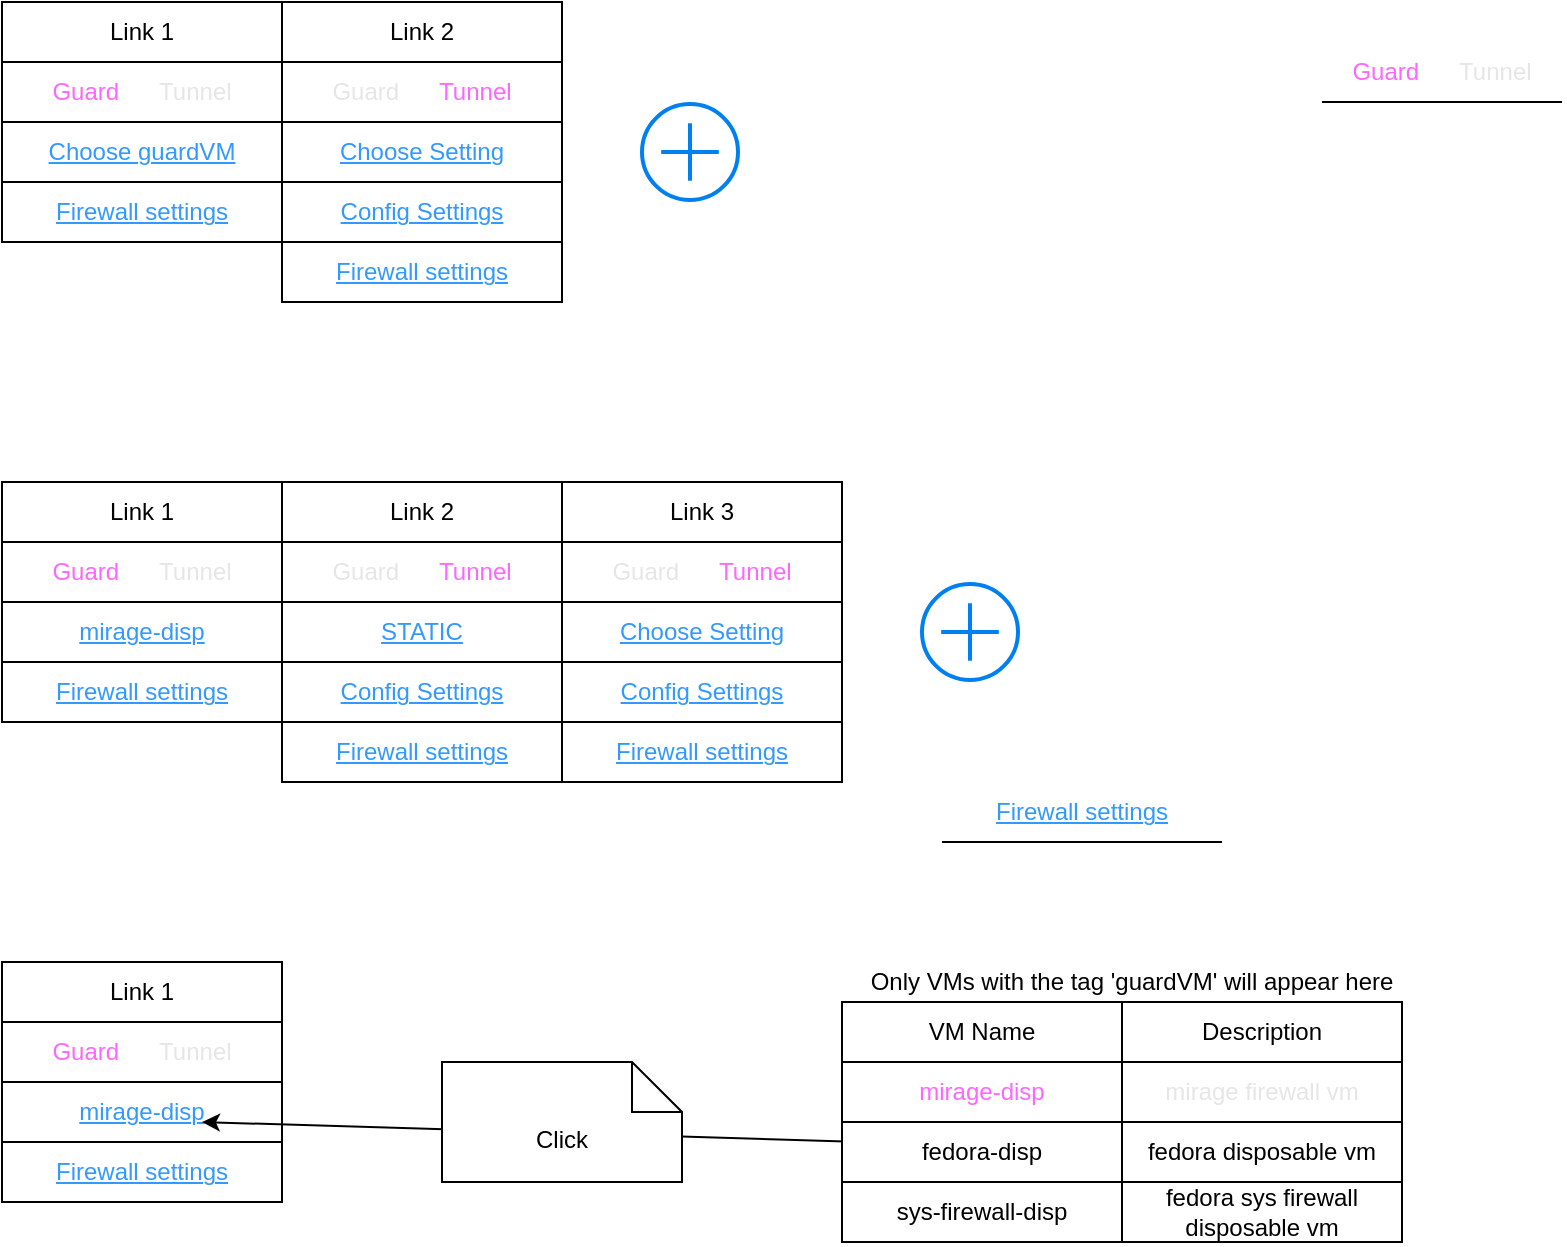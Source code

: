 <mxfile version="14.9.5" type="device"><diagram id="piDafpqhtRUU5qUU-vj8" name="Page-1"><mxGraphModel dx="1404" dy="725" grid="1" gridSize="10" guides="1" tooltips="1" connect="1" arrows="1" fold="1" page="1" pageScale="1" pageWidth="827" pageHeight="1169" math="0" shadow="0"><root><mxCell id="0"/><mxCell id="1" parent="0"/><mxCell id="TBIAx5sb68cDLHgX6g8G-12" value="" style="html=1;verticalLabelPosition=bottom;align=center;labelBackgroundColor=#ffffff;verticalAlign=top;strokeWidth=2;strokeColor=#0080F0;shadow=0;dashed=0;shape=mxgraph.ios7.icons.add;resizeHeight=1;resizeWidth=1;aspect=fixed;" vertex="1" parent="1"><mxGeometry x="360" y="91" width="48" height="48" as="geometry"/></mxCell><mxCell id="TBIAx5sb68cDLHgX6g8G-61" value="" style="group" vertex="1" connectable="0" parent="1"><mxGeometry x="700" y="60" width="120" height="30" as="geometry"/></mxCell><mxCell id="TBIAx5sb68cDLHgX6g8G-62" value="&lt;font color=&quot;#ff66ff&quot;&gt;Guard&lt;/font&gt;&lt;span style=&quot;white-space: pre&quot;&gt;&#9;&lt;/span&gt;&lt;font color=&quot;#e6e6e6&quot;&gt;Tunnel&lt;/font&gt;" style="text;html=1;strokeColor=none;fillColor=none;align=center;verticalAlign=middle;whiteSpace=wrap;rounded=0;" vertex="1" parent="TBIAx5sb68cDLHgX6g8G-61"><mxGeometry width="120" height="30" as="geometry"/></mxCell><mxCell id="TBIAx5sb68cDLHgX6g8G-63" value="" style="endArrow=none;html=1;" edge="1" parent="TBIAx5sb68cDLHgX6g8G-61"><mxGeometry y="-30" width="50" height="50" as="geometry"><mxPoint y="30" as="sourcePoint"/><mxPoint x="120" y="30" as="targetPoint"/></mxGeometry></mxCell><mxCell id="TBIAx5sb68cDLHgX6g8G-106" value="" style="group" vertex="1" connectable="0" parent="1"><mxGeometry x="40" y="280" width="140" height="120" as="geometry"/></mxCell><mxCell id="TBIAx5sb68cDLHgX6g8G-95" value="" style="rounded=0;whiteSpace=wrap;html=1;" vertex="1" parent="TBIAx5sb68cDLHgX6g8G-106"><mxGeometry width="140" height="120" as="geometry"/></mxCell><mxCell id="TBIAx5sb68cDLHgX6g8G-96" value="" style="endArrow=none;html=1;" edge="1" parent="TBIAx5sb68cDLHgX6g8G-106"><mxGeometry width="58.333" height="50" as="geometry"><mxPoint y="60" as="sourcePoint"/><mxPoint x="140" y="60" as="targetPoint"/></mxGeometry></mxCell><mxCell id="TBIAx5sb68cDLHgX6g8G-97" value="&lt;font color=&quot;#ff66ff&quot;&gt;Guard&lt;/font&gt;&lt;span style=&quot;white-space: pre&quot;&gt;&#9;&lt;/span&gt;&lt;font color=&quot;#e6e6e6&quot;&gt;Tunnel&lt;/font&gt;" style="text;html=1;strokeColor=none;fillColor=none;align=center;verticalAlign=middle;whiteSpace=wrap;rounded=0;" vertex="1" parent="TBIAx5sb68cDLHgX6g8G-106"><mxGeometry y="30" width="140" height="30" as="geometry"/></mxCell><mxCell id="TBIAx5sb68cDLHgX6g8G-98" value="" style="endArrow=none;html=1;" edge="1" parent="TBIAx5sb68cDLHgX6g8G-106"><mxGeometry width="58.333" height="50" as="geometry"><mxPoint y="30" as="sourcePoint"/><mxPoint x="140" y="30" as="targetPoint"/></mxGeometry></mxCell><mxCell id="TBIAx5sb68cDLHgX6g8G-99" value="Link 1" style="text;html=1;strokeColor=none;fillColor=none;align=center;verticalAlign=middle;whiteSpace=wrap;rounded=0;" vertex="1" parent="TBIAx5sb68cDLHgX6g8G-106"><mxGeometry width="140" height="30" as="geometry"/></mxCell><mxCell id="TBIAx5sb68cDLHgX6g8G-100" value="" style="group" vertex="1" connectable="0" parent="TBIAx5sb68cDLHgX6g8G-106"><mxGeometry y="60" width="140" height="30" as="geometry"/></mxCell><mxCell id="TBIAx5sb68cDLHgX6g8G-101" value="&lt;font color=&quot;#3399ff&quot;&gt;&lt;u&gt;mirage-disp&lt;/u&gt;&lt;/font&gt;" style="text;html=1;strokeColor=none;fillColor=none;align=center;verticalAlign=middle;whiteSpace=wrap;rounded=0;" vertex="1" parent="TBIAx5sb68cDLHgX6g8G-100"><mxGeometry width="140" height="30" as="geometry"/></mxCell><mxCell id="TBIAx5sb68cDLHgX6g8G-102" value="" style="endArrow=none;html=1;" edge="1" parent="TBIAx5sb68cDLHgX6g8G-100"><mxGeometry y="-30" width="58.333" height="50" as="geometry"><mxPoint y="30" as="sourcePoint"/><mxPoint x="140" y="30" as="targetPoint"/></mxGeometry></mxCell><mxCell id="TBIAx5sb68cDLHgX6g8G-103" value="" style="group" vertex="1" connectable="0" parent="TBIAx5sb68cDLHgX6g8G-106"><mxGeometry y="90" width="140" height="30" as="geometry"/></mxCell><mxCell id="TBIAx5sb68cDLHgX6g8G-104" value="&lt;font color=&quot;#3399ff&quot;&gt;&lt;u&gt;Firewall settings&lt;/u&gt;&lt;/font&gt;" style="text;html=1;strokeColor=none;fillColor=none;align=center;verticalAlign=middle;whiteSpace=wrap;rounded=0;" vertex="1" parent="TBIAx5sb68cDLHgX6g8G-103"><mxGeometry width="140" height="30" as="geometry"/></mxCell><mxCell id="TBIAx5sb68cDLHgX6g8G-105" value="" style="endArrow=none;html=1;" edge="1" parent="TBIAx5sb68cDLHgX6g8G-103"><mxGeometry y="-30" width="58.333" height="50" as="geometry"><mxPoint y="30" as="sourcePoint"/><mxPoint x="140" y="30" as="targetPoint"/></mxGeometry></mxCell><mxCell id="TBIAx5sb68cDLHgX6g8G-108" value="" style="group" vertex="1" connectable="0" parent="1"><mxGeometry x="40" y="40" width="140" height="120" as="geometry"/></mxCell><mxCell id="TBIAx5sb68cDLHgX6g8G-109" value="" style="rounded=0;whiteSpace=wrap;html=1;" vertex="1" parent="TBIAx5sb68cDLHgX6g8G-108"><mxGeometry width="140" height="120" as="geometry"/></mxCell><mxCell id="TBIAx5sb68cDLHgX6g8G-110" value="" style="endArrow=none;html=1;" edge="1" parent="TBIAx5sb68cDLHgX6g8G-108"><mxGeometry width="58.333" height="50" as="geometry"><mxPoint y="60" as="sourcePoint"/><mxPoint x="140" y="60" as="targetPoint"/></mxGeometry></mxCell><mxCell id="TBIAx5sb68cDLHgX6g8G-111" value="&lt;font color=&quot;#ff66ff&quot;&gt;Guard&lt;/font&gt;&lt;span style=&quot;white-space: pre&quot;&gt;&#9;&lt;/span&gt;&lt;font color=&quot;#e6e6e6&quot;&gt;Tunnel&lt;/font&gt;" style="text;html=1;strokeColor=none;fillColor=none;align=center;verticalAlign=middle;whiteSpace=wrap;rounded=0;" vertex="1" parent="TBIAx5sb68cDLHgX6g8G-108"><mxGeometry y="30" width="140" height="30" as="geometry"/></mxCell><mxCell id="TBIAx5sb68cDLHgX6g8G-112" value="" style="endArrow=none;html=1;" edge="1" parent="TBIAx5sb68cDLHgX6g8G-108"><mxGeometry width="58.333" height="50" as="geometry"><mxPoint y="30" as="sourcePoint"/><mxPoint x="140" y="30" as="targetPoint"/></mxGeometry></mxCell><mxCell id="TBIAx5sb68cDLHgX6g8G-113" value="Link 1" style="text;html=1;strokeColor=none;fillColor=none;align=center;verticalAlign=middle;whiteSpace=wrap;rounded=0;" vertex="1" parent="TBIAx5sb68cDLHgX6g8G-108"><mxGeometry width="140" height="30" as="geometry"/></mxCell><mxCell id="TBIAx5sb68cDLHgX6g8G-114" value="" style="group" vertex="1" connectable="0" parent="TBIAx5sb68cDLHgX6g8G-108"><mxGeometry y="60" width="140" height="30" as="geometry"/></mxCell><mxCell id="TBIAx5sb68cDLHgX6g8G-115" value="&lt;font color=&quot;#3399ff&quot;&gt;&lt;u&gt;Choose guardVM&lt;/u&gt;&lt;/font&gt;" style="text;html=1;strokeColor=none;fillColor=none;align=center;verticalAlign=middle;whiteSpace=wrap;rounded=0;" vertex="1" parent="TBIAx5sb68cDLHgX6g8G-114"><mxGeometry width="140" height="30" as="geometry"/></mxCell><mxCell id="TBIAx5sb68cDLHgX6g8G-116" value="" style="endArrow=none;html=1;" edge="1" parent="TBIAx5sb68cDLHgX6g8G-114"><mxGeometry y="-30" width="58.333" height="50" as="geometry"><mxPoint y="30" as="sourcePoint"/><mxPoint x="140" y="30" as="targetPoint"/></mxGeometry></mxCell><mxCell id="TBIAx5sb68cDLHgX6g8G-117" value="" style="group" vertex="1" connectable="0" parent="TBIAx5sb68cDLHgX6g8G-108"><mxGeometry y="90" width="140" height="30" as="geometry"/></mxCell><mxCell id="TBIAx5sb68cDLHgX6g8G-118" value="&lt;font color=&quot;#3399ff&quot;&gt;&lt;u&gt;Firewall settings&lt;/u&gt;&lt;/font&gt;" style="text;html=1;strokeColor=none;fillColor=none;align=center;verticalAlign=middle;whiteSpace=wrap;rounded=0;" vertex="1" parent="TBIAx5sb68cDLHgX6g8G-117"><mxGeometry width="140" height="30" as="geometry"/></mxCell><mxCell id="TBIAx5sb68cDLHgX6g8G-119" value="" style="endArrow=none;html=1;" edge="1" parent="TBIAx5sb68cDLHgX6g8G-117"><mxGeometry y="-30" width="58.333" height="50" as="geometry"><mxPoint y="30" as="sourcePoint"/><mxPoint x="140" y="30" as="targetPoint"/></mxGeometry></mxCell><mxCell id="TBIAx5sb68cDLHgX6g8G-120" value="" style="group" vertex="1" connectable="0" parent="1"><mxGeometry x="180" y="40" width="140" height="150" as="geometry"/></mxCell><mxCell id="TBIAx5sb68cDLHgX6g8G-121" value="" style="rounded=0;whiteSpace=wrap;html=1;" vertex="1" parent="TBIAx5sb68cDLHgX6g8G-120"><mxGeometry width="140" height="150" as="geometry"/></mxCell><mxCell id="TBIAx5sb68cDLHgX6g8G-122" value="" style="endArrow=none;html=1;" edge="1" parent="TBIAx5sb68cDLHgX6g8G-120"><mxGeometry width="50" height="50" as="geometry"><mxPoint y="60" as="sourcePoint"/><mxPoint x="140" y="60" as="targetPoint"/></mxGeometry></mxCell><mxCell id="TBIAx5sb68cDLHgX6g8G-123" value="&lt;font color=&quot;#e6e6e6&quot;&gt;Guard&lt;/font&gt;&lt;span style=&quot;white-space: pre&quot;&gt;&#9;&lt;/span&gt;&lt;font color=&quot;#ff66ff&quot;&gt;Tunnel&lt;/font&gt;" style="text;html=1;strokeColor=none;fillColor=none;align=center;verticalAlign=middle;whiteSpace=wrap;rounded=0;" vertex="1" parent="TBIAx5sb68cDLHgX6g8G-120"><mxGeometry y="30" width="140" height="30" as="geometry"/></mxCell><mxCell id="TBIAx5sb68cDLHgX6g8G-124" value="" style="endArrow=none;html=1;" edge="1" parent="TBIAx5sb68cDLHgX6g8G-120"><mxGeometry width="50" height="50" as="geometry"><mxPoint y="30" as="sourcePoint"/><mxPoint x="140" y="30" as="targetPoint"/></mxGeometry></mxCell><mxCell id="TBIAx5sb68cDLHgX6g8G-125" value="Link 2" style="text;html=1;strokeColor=none;fillColor=none;align=center;verticalAlign=middle;whiteSpace=wrap;rounded=0;" vertex="1" parent="TBIAx5sb68cDLHgX6g8G-120"><mxGeometry width="140" height="30" as="geometry"/></mxCell><mxCell id="TBIAx5sb68cDLHgX6g8G-126" value="" style="group" vertex="1" connectable="0" parent="TBIAx5sb68cDLHgX6g8G-120"><mxGeometry y="60" width="140" height="30" as="geometry"/></mxCell><mxCell id="TBIAx5sb68cDLHgX6g8G-127" value="&lt;font color=&quot;#3399ff&quot;&gt;&lt;u&gt;Choose Setting&lt;/u&gt;&lt;/font&gt;" style="text;html=1;strokeColor=none;fillColor=none;align=center;verticalAlign=middle;whiteSpace=wrap;rounded=0;" vertex="1" parent="TBIAx5sb68cDLHgX6g8G-126"><mxGeometry width="140" height="30" as="geometry"/></mxCell><mxCell id="TBIAx5sb68cDLHgX6g8G-128" value="" style="endArrow=none;html=1;" edge="1" parent="TBIAx5sb68cDLHgX6g8G-126"><mxGeometry y="-30" width="58.333" height="50" as="geometry"><mxPoint y="30" as="sourcePoint"/><mxPoint x="140" y="30" as="targetPoint"/></mxGeometry></mxCell><mxCell id="TBIAx5sb68cDLHgX6g8G-129" value="" style="group" vertex="1" connectable="0" parent="TBIAx5sb68cDLHgX6g8G-120"><mxGeometry y="90" width="140" height="30" as="geometry"/></mxCell><mxCell id="TBIAx5sb68cDLHgX6g8G-130" value="&lt;font color=&quot;#3399ff&quot;&gt;&lt;u&gt;Config Settings&lt;/u&gt;&lt;/font&gt;" style="text;html=1;strokeColor=none;fillColor=none;align=center;verticalAlign=middle;whiteSpace=wrap;rounded=0;" vertex="1" parent="TBIAx5sb68cDLHgX6g8G-129"><mxGeometry width="140" height="30" as="geometry"/></mxCell><mxCell id="TBIAx5sb68cDLHgX6g8G-131" value="" style="endArrow=none;html=1;" edge="1" parent="TBIAx5sb68cDLHgX6g8G-129"><mxGeometry y="-30" width="58.333" height="50" as="geometry"><mxPoint y="30" as="sourcePoint"/><mxPoint x="140" y="30" as="targetPoint"/></mxGeometry></mxCell><mxCell id="TBIAx5sb68cDLHgX6g8G-132" value="" style="group" vertex="1" connectable="0" parent="TBIAx5sb68cDLHgX6g8G-120"><mxGeometry y="120" width="140" height="30" as="geometry"/></mxCell><mxCell id="TBIAx5sb68cDLHgX6g8G-133" value="&lt;font color=&quot;#3399ff&quot;&gt;&lt;u&gt;Firewall settings&lt;/u&gt;&lt;/font&gt;" style="text;html=1;strokeColor=none;fillColor=none;align=center;verticalAlign=middle;whiteSpace=wrap;rounded=0;" vertex="1" parent="TBIAx5sb68cDLHgX6g8G-132"><mxGeometry width="140" height="30" as="geometry"/></mxCell><mxCell id="TBIAx5sb68cDLHgX6g8G-134" value="" style="endArrow=none;html=1;" edge="1" parent="TBIAx5sb68cDLHgX6g8G-132"><mxGeometry y="-30" width="58.333" height="50" as="geometry"><mxPoint y="30" as="sourcePoint"/><mxPoint x="140" y="30" as="targetPoint"/></mxGeometry></mxCell><mxCell id="TBIAx5sb68cDLHgX6g8G-165" value="" style="html=1;verticalLabelPosition=bottom;align=center;labelBackgroundColor=#ffffff;verticalAlign=top;strokeWidth=2;strokeColor=#0080F0;shadow=0;dashed=0;shape=mxgraph.ios7.icons.add;resizeHeight=1;resizeWidth=1;aspect=fixed;" vertex="1" parent="1"><mxGeometry x="500" y="331" width="48" height="48" as="geometry"/></mxCell><mxCell id="TBIAx5sb68cDLHgX6g8G-166" value="" style="group" vertex="1" connectable="0" parent="1"><mxGeometry x="320" y="280" width="140" height="150" as="geometry"/></mxCell><mxCell id="TBIAx5sb68cDLHgX6g8G-167" value="" style="rounded=0;whiteSpace=wrap;html=1;" vertex="1" parent="TBIAx5sb68cDLHgX6g8G-166"><mxGeometry width="140" height="150" as="geometry"/></mxCell><mxCell id="TBIAx5sb68cDLHgX6g8G-168" value="" style="endArrow=none;html=1;" edge="1" parent="TBIAx5sb68cDLHgX6g8G-166"><mxGeometry width="50" height="50" as="geometry"><mxPoint y="60" as="sourcePoint"/><mxPoint x="140" y="60" as="targetPoint"/></mxGeometry></mxCell><mxCell id="TBIAx5sb68cDLHgX6g8G-169" value="&lt;font color=&quot;#e6e6e6&quot;&gt;Guard&lt;/font&gt;&lt;span style=&quot;white-space: pre&quot;&gt;&#9;&lt;/span&gt;&lt;font color=&quot;#ff66ff&quot;&gt;Tunnel&lt;/font&gt;" style="text;html=1;strokeColor=none;fillColor=none;align=center;verticalAlign=middle;whiteSpace=wrap;rounded=0;" vertex="1" parent="TBIAx5sb68cDLHgX6g8G-166"><mxGeometry y="30" width="140" height="30" as="geometry"/></mxCell><mxCell id="TBIAx5sb68cDLHgX6g8G-170" value="" style="endArrow=none;html=1;" edge="1" parent="TBIAx5sb68cDLHgX6g8G-166"><mxGeometry width="50" height="50" as="geometry"><mxPoint y="30" as="sourcePoint"/><mxPoint x="140" y="30" as="targetPoint"/></mxGeometry></mxCell><mxCell id="TBIAx5sb68cDLHgX6g8G-171" value="Link 3" style="text;html=1;strokeColor=none;fillColor=none;align=center;verticalAlign=middle;whiteSpace=wrap;rounded=0;" vertex="1" parent="TBIAx5sb68cDLHgX6g8G-166"><mxGeometry width="140" height="30" as="geometry"/></mxCell><mxCell id="TBIAx5sb68cDLHgX6g8G-172" value="" style="group" vertex="1" connectable="0" parent="TBIAx5sb68cDLHgX6g8G-166"><mxGeometry y="60" width="140" height="30" as="geometry"/></mxCell><mxCell id="TBIAx5sb68cDLHgX6g8G-173" value="&lt;font color=&quot;#3399ff&quot;&gt;&lt;u&gt;Choose Setting&lt;/u&gt;&lt;/font&gt;" style="text;html=1;strokeColor=none;fillColor=none;align=center;verticalAlign=middle;whiteSpace=wrap;rounded=0;" vertex="1" parent="TBIAx5sb68cDLHgX6g8G-172"><mxGeometry width="140" height="30" as="geometry"/></mxCell><mxCell id="TBIAx5sb68cDLHgX6g8G-174" value="" style="endArrow=none;html=1;" edge="1" parent="TBIAx5sb68cDLHgX6g8G-172"><mxGeometry y="-30" width="58.333" height="50" as="geometry"><mxPoint y="30" as="sourcePoint"/><mxPoint x="140" y="30" as="targetPoint"/></mxGeometry></mxCell><mxCell id="TBIAx5sb68cDLHgX6g8G-175" value="" style="group" vertex="1" connectable="0" parent="TBIAx5sb68cDLHgX6g8G-166"><mxGeometry y="90" width="140" height="30" as="geometry"/></mxCell><mxCell id="TBIAx5sb68cDLHgX6g8G-176" value="&lt;font color=&quot;#3399ff&quot;&gt;&lt;u&gt;Config Settings&lt;/u&gt;&lt;/font&gt;" style="text;html=1;strokeColor=none;fillColor=none;align=center;verticalAlign=middle;whiteSpace=wrap;rounded=0;" vertex="1" parent="TBIAx5sb68cDLHgX6g8G-175"><mxGeometry width="140" height="30" as="geometry"/></mxCell><mxCell id="TBIAx5sb68cDLHgX6g8G-177" value="" style="endArrow=none;html=1;" edge="1" parent="TBIAx5sb68cDLHgX6g8G-175"><mxGeometry y="-30" width="58.333" height="50" as="geometry"><mxPoint y="30" as="sourcePoint"/><mxPoint x="140" y="30" as="targetPoint"/></mxGeometry></mxCell><mxCell id="TBIAx5sb68cDLHgX6g8G-178" value="" style="group" vertex="1" connectable="0" parent="TBIAx5sb68cDLHgX6g8G-166"><mxGeometry y="120" width="140" height="30" as="geometry"/></mxCell><mxCell id="TBIAx5sb68cDLHgX6g8G-179" value="&lt;font color=&quot;#3399ff&quot;&gt;&lt;u&gt;Firewall settings&lt;/u&gt;&lt;/font&gt;" style="text;html=1;strokeColor=none;fillColor=none;align=center;verticalAlign=middle;whiteSpace=wrap;rounded=0;" vertex="1" parent="TBIAx5sb68cDLHgX6g8G-178"><mxGeometry width="140" height="30" as="geometry"/></mxCell><mxCell id="TBIAx5sb68cDLHgX6g8G-180" value="" style="endArrow=none;html=1;" edge="1" parent="TBIAx5sb68cDLHgX6g8G-178"><mxGeometry y="-30" width="58.333" height="50" as="geometry"><mxPoint y="30" as="sourcePoint"/><mxPoint x="140" y="30" as="targetPoint"/></mxGeometry></mxCell><mxCell id="TBIAx5sb68cDLHgX6g8G-80" value="" style="rounded=0;whiteSpace=wrap;html=1;" vertex="1" parent="1"><mxGeometry x="180" y="280" width="140" height="150" as="geometry"/></mxCell><mxCell id="TBIAx5sb68cDLHgX6g8G-81" value="" style="endArrow=none;html=1;" edge="1" parent="1"><mxGeometry x="180" y="280" width="50" height="50" as="geometry"><mxPoint x="180" y="340" as="sourcePoint"/><mxPoint x="320" y="340" as="targetPoint"/></mxGeometry></mxCell><mxCell id="TBIAx5sb68cDLHgX6g8G-82" value="&lt;font color=&quot;#e6e6e6&quot;&gt;Guard&lt;/font&gt;&lt;span style=&quot;white-space: pre&quot;&gt;&#9;&lt;/span&gt;&lt;font color=&quot;#ff66ff&quot;&gt;Tunnel&lt;/font&gt;" style="text;html=1;strokeColor=none;fillColor=none;align=center;verticalAlign=middle;whiteSpace=wrap;rounded=0;" vertex="1" parent="1"><mxGeometry x="180" y="310" width="140" height="30" as="geometry"/></mxCell><mxCell id="TBIAx5sb68cDLHgX6g8G-83" value="" style="endArrow=none;html=1;" edge="1" parent="1"><mxGeometry x="180" y="280" width="50" height="50" as="geometry"><mxPoint x="180" y="310" as="sourcePoint"/><mxPoint x="320" y="310" as="targetPoint"/></mxGeometry></mxCell><mxCell id="TBIAx5sb68cDLHgX6g8G-84" value="Link 2" style="text;html=1;strokeColor=none;fillColor=none;align=center;verticalAlign=middle;whiteSpace=wrap;rounded=0;" vertex="1" parent="1"><mxGeometry x="180" y="280" width="140" height="30" as="geometry"/></mxCell><mxCell id="TBIAx5sb68cDLHgX6g8G-85" value="" style="group" vertex="1" connectable="0" parent="1"><mxGeometry x="180" y="340" width="140" height="30" as="geometry"/></mxCell><mxCell id="TBIAx5sb68cDLHgX6g8G-86" value="&lt;font color=&quot;#3399ff&quot;&gt;&lt;u&gt;STATIC&lt;/u&gt;&lt;/font&gt;" style="text;html=1;strokeColor=none;fillColor=none;align=center;verticalAlign=middle;whiteSpace=wrap;rounded=0;" vertex="1" parent="TBIAx5sb68cDLHgX6g8G-85"><mxGeometry width="140" height="30" as="geometry"/></mxCell><mxCell id="TBIAx5sb68cDLHgX6g8G-87" value="" style="endArrow=none;html=1;" edge="1" parent="TBIAx5sb68cDLHgX6g8G-85"><mxGeometry y="-30" width="58.333" height="50" as="geometry"><mxPoint y="30" as="sourcePoint"/><mxPoint x="140" y="30" as="targetPoint"/></mxGeometry></mxCell><mxCell id="TBIAx5sb68cDLHgX6g8G-88" value="" style="group" vertex="1" connectable="0" parent="1"><mxGeometry x="180" y="370" width="140" height="30" as="geometry"/></mxCell><mxCell id="TBIAx5sb68cDLHgX6g8G-90" value="" style="endArrow=none;html=1;" edge="1" parent="TBIAx5sb68cDLHgX6g8G-88"><mxGeometry y="-30" width="58.333" height="50" as="geometry"><mxPoint y="30" as="sourcePoint"/><mxPoint x="140" y="30" as="targetPoint"/></mxGeometry></mxCell><mxCell id="TBIAx5sb68cDLHgX6g8G-91" value="" style="group" vertex="1" connectable="0" parent="1"><mxGeometry x="180" y="400" width="140" height="30" as="geometry"/></mxCell><mxCell id="TBIAx5sb68cDLHgX6g8G-92" value="&lt;font color=&quot;#3399ff&quot;&gt;&lt;u&gt;Firewall settings&lt;/u&gt;&lt;/font&gt;" style="text;html=1;strokeColor=none;fillColor=none;align=center;verticalAlign=middle;whiteSpace=wrap;rounded=0;" vertex="1" parent="TBIAx5sb68cDLHgX6g8G-91"><mxGeometry width="140" height="30" as="geometry"/></mxCell><mxCell id="TBIAx5sb68cDLHgX6g8G-93" value="" style="endArrow=none;html=1;" edge="1" parent="TBIAx5sb68cDLHgX6g8G-91"><mxGeometry y="-30" width="58.333" height="50" as="geometry"><mxPoint y="30" as="sourcePoint"/><mxPoint x="140" y="30" as="targetPoint"/></mxGeometry></mxCell><mxCell id="TBIAx5sb68cDLHgX6g8G-196" value="" style="group" vertex="1" connectable="0" parent="1"><mxGeometry x="180" y="370" width="140" height="30" as="geometry"/></mxCell><mxCell id="TBIAx5sb68cDLHgX6g8G-197" value="&lt;font color=&quot;#3399ff&quot;&gt;&lt;u&gt;Config Settings&lt;/u&gt;&lt;/font&gt;" style="text;html=1;strokeColor=none;fillColor=none;align=center;verticalAlign=middle;whiteSpace=wrap;rounded=0;" vertex="1" parent="TBIAx5sb68cDLHgX6g8G-196"><mxGeometry width="140" height="30" as="geometry"/></mxCell><mxCell id="TBIAx5sb68cDLHgX6g8G-198" value="" style="endArrow=none;html=1;" edge="1" parent="TBIAx5sb68cDLHgX6g8G-196"><mxGeometry y="-30" width="58.333" height="50" as="geometry"><mxPoint y="30" as="sourcePoint"/><mxPoint x="140" y="30" as="targetPoint"/></mxGeometry></mxCell><mxCell id="TBIAx5sb68cDLHgX6g8G-199" value="" style="group" vertex="1" connectable="0" parent="1"><mxGeometry x="40" y="520" width="140" height="120" as="geometry"/></mxCell><mxCell id="TBIAx5sb68cDLHgX6g8G-200" value="" style="rounded=0;whiteSpace=wrap;html=1;" vertex="1" parent="TBIAx5sb68cDLHgX6g8G-199"><mxGeometry width="140" height="120" as="geometry"/></mxCell><mxCell id="TBIAx5sb68cDLHgX6g8G-201" value="" style="endArrow=none;html=1;" edge="1" parent="TBIAx5sb68cDLHgX6g8G-199"><mxGeometry width="58.333" height="50" as="geometry"><mxPoint y="60" as="sourcePoint"/><mxPoint x="140" y="60" as="targetPoint"/></mxGeometry></mxCell><mxCell id="TBIAx5sb68cDLHgX6g8G-202" value="&lt;font color=&quot;#ff66ff&quot;&gt;Guard&lt;/font&gt;&lt;span style=&quot;white-space: pre&quot;&gt;&#9;&lt;/span&gt;&lt;font color=&quot;#e6e6e6&quot;&gt;Tunnel&lt;/font&gt;" style="text;html=1;strokeColor=none;fillColor=none;align=center;verticalAlign=middle;whiteSpace=wrap;rounded=0;" vertex="1" parent="TBIAx5sb68cDLHgX6g8G-199"><mxGeometry y="30" width="140" height="30" as="geometry"/></mxCell><mxCell id="TBIAx5sb68cDLHgX6g8G-203" value="" style="endArrow=none;html=1;" edge="1" parent="TBIAx5sb68cDLHgX6g8G-199"><mxGeometry width="58.333" height="50" as="geometry"><mxPoint y="30" as="sourcePoint"/><mxPoint x="140" y="30" as="targetPoint"/></mxGeometry></mxCell><mxCell id="TBIAx5sb68cDLHgX6g8G-204" value="Link 1" style="text;html=1;strokeColor=none;fillColor=none;align=center;verticalAlign=middle;whiteSpace=wrap;rounded=0;" vertex="1" parent="TBIAx5sb68cDLHgX6g8G-199"><mxGeometry width="140" height="30" as="geometry"/></mxCell><mxCell id="TBIAx5sb68cDLHgX6g8G-205" value="" style="group" vertex="1" connectable="0" parent="TBIAx5sb68cDLHgX6g8G-199"><mxGeometry y="60" width="140" height="30" as="geometry"/></mxCell><mxCell id="TBIAx5sb68cDLHgX6g8G-206" value="&lt;font color=&quot;#3399ff&quot;&gt;&lt;u&gt;mirage-disp&lt;/u&gt;&lt;/font&gt;" style="text;html=1;strokeColor=none;fillColor=none;align=center;verticalAlign=middle;whiteSpace=wrap;rounded=0;" vertex="1" parent="TBIAx5sb68cDLHgX6g8G-205"><mxGeometry width="140" height="30" as="geometry"/></mxCell><mxCell id="TBIAx5sb68cDLHgX6g8G-207" value="" style="endArrow=none;html=1;" edge="1" parent="TBIAx5sb68cDLHgX6g8G-205"><mxGeometry y="-30" width="58.333" height="50" as="geometry"><mxPoint y="30" as="sourcePoint"/><mxPoint x="140" y="30" as="targetPoint"/></mxGeometry></mxCell><mxCell id="TBIAx5sb68cDLHgX6g8G-208" value="" style="group" vertex="1" connectable="0" parent="TBIAx5sb68cDLHgX6g8G-199"><mxGeometry y="90" width="140" height="30" as="geometry"/></mxCell><mxCell id="TBIAx5sb68cDLHgX6g8G-209" value="&lt;font color=&quot;#3399ff&quot;&gt;&lt;u&gt;Firewall settings&lt;/u&gt;&lt;/font&gt;" style="text;html=1;strokeColor=none;fillColor=none;align=center;verticalAlign=middle;whiteSpace=wrap;rounded=0;" vertex="1" parent="TBIAx5sb68cDLHgX6g8G-208"><mxGeometry width="140" height="30" as="geometry"/></mxCell><mxCell id="TBIAx5sb68cDLHgX6g8G-210" value="" style="endArrow=none;html=1;" edge="1" parent="TBIAx5sb68cDLHgX6g8G-208"><mxGeometry y="-30" width="58.333" height="50" as="geometry"><mxPoint y="30" as="sourcePoint"/><mxPoint x="140" y="30" as="targetPoint"/></mxGeometry></mxCell><mxCell id="TBIAx5sb68cDLHgX6g8G-211" value="" style="endArrow=classic;html=1;" edge="1" parent="1"><mxGeometry width="50" height="50" relative="1" as="geometry"><mxPoint x="470" y="610" as="sourcePoint"/><mxPoint x="140" y="600" as="targetPoint"/></mxGeometry></mxCell><mxCell id="TBIAx5sb68cDLHgX6g8G-212" value="Click" style="shape=note2;boundedLbl=1;whiteSpace=wrap;html=1;size=25;verticalAlign=top;align=center;" vertex="1" parent="1"><mxGeometry x="260" y="570" width="120" height="60" as="geometry"/></mxCell><mxCell id="TBIAx5sb68cDLHgX6g8G-214" value="" style="group" vertex="1" connectable="0" parent="1"><mxGeometry x="460" y="540" width="140" height="120" as="geometry"/></mxCell><mxCell id="TBIAx5sb68cDLHgX6g8G-215" value="" style="rounded=0;whiteSpace=wrap;html=1;" vertex="1" parent="TBIAx5sb68cDLHgX6g8G-214"><mxGeometry width="140" height="120" as="geometry"/></mxCell><mxCell id="TBIAx5sb68cDLHgX6g8G-216" value="" style="endArrow=none;html=1;" edge="1" parent="TBIAx5sb68cDLHgX6g8G-214"><mxGeometry width="58.333" height="50" as="geometry"><mxPoint y="60" as="sourcePoint"/><mxPoint x="140" y="60" as="targetPoint"/></mxGeometry></mxCell><mxCell id="TBIAx5sb68cDLHgX6g8G-217" value="&lt;font color=&quot;#ff66ff&quot;&gt;mirage-disp&lt;/font&gt;" style="text;html=1;strokeColor=none;fillColor=none;align=center;verticalAlign=middle;whiteSpace=wrap;rounded=0;" vertex="1" parent="TBIAx5sb68cDLHgX6g8G-214"><mxGeometry y="30" width="140" height="30" as="geometry"/></mxCell><mxCell id="TBIAx5sb68cDLHgX6g8G-218" value="" style="endArrow=none;html=1;" edge="1" parent="TBIAx5sb68cDLHgX6g8G-214"><mxGeometry width="58.333" height="50" as="geometry"><mxPoint y="30" as="sourcePoint"/><mxPoint x="140" y="30" as="targetPoint"/></mxGeometry></mxCell><mxCell id="TBIAx5sb68cDLHgX6g8G-219" value="VM Name" style="text;html=1;strokeColor=none;fillColor=none;align=center;verticalAlign=middle;whiteSpace=wrap;rounded=0;" vertex="1" parent="TBIAx5sb68cDLHgX6g8G-214"><mxGeometry width="140" height="30" as="geometry"/></mxCell><mxCell id="TBIAx5sb68cDLHgX6g8G-220" value="" style="group" vertex="1" connectable="0" parent="TBIAx5sb68cDLHgX6g8G-214"><mxGeometry y="60" width="140" height="30" as="geometry"/></mxCell><mxCell id="TBIAx5sb68cDLHgX6g8G-221" value="fedora-disp" style="text;html=1;strokeColor=none;fillColor=none;align=center;verticalAlign=middle;whiteSpace=wrap;rounded=0;" vertex="1" parent="TBIAx5sb68cDLHgX6g8G-220"><mxGeometry width="140" height="30" as="geometry"/></mxCell><mxCell id="TBIAx5sb68cDLHgX6g8G-222" value="" style="endArrow=none;html=1;" edge="1" parent="TBIAx5sb68cDLHgX6g8G-220"><mxGeometry y="-30" width="58.333" height="50" as="geometry"><mxPoint y="30" as="sourcePoint"/><mxPoint x="140" y="30" as="targetPoint"/></mxGeometry></mxCell><mxCell id="TBIAx5sb68cDLHgX6g8G-223" value="" style="group" vertex="1" connectable="0" parent="TBIAx5sb68cDLHgX6g8G-214"><mxGeometry y="90" width="140" height="30" as="geometry"/></mxCell><mxCell id="TBIAx5sb68cDLHgX6g8G-224" value="sys-firewall-disp" style="text;html=1;strokeColor=none;fillColor=none;align=center;verticalAlign=middle;whiteSpace=wrap;rounded=0;" vertex="1" parent="TBIAx5sb68cDLHgX6g8G-223"><mxGeometry width="140" height="30" as="geometry"/></mxCell><mxCell id="TBIAx5sb68cDLHgX6g8G-225" value="" style="endArrow=none;html=1;" edge="1" parent="TBIAx5sb68cDLHgX6g8G-223"><mxGeometry y="-30" width="58.333" height="50" as="geometry"><mxPoint y="30" as="sourcePoint"/><mxPoint x="140" y="30" as="targetPoint"/></mxGeometry></mxCell><mxCell id="TBIAx5sb68cDLHgX6g8G-226" value="" style="rounded=0;whiteSpace=wrap;html=1;" vertex="1" parent="1"><mxGeometry x="600" y="540" width="140" height="120" as="geometry"/></mxCell><mxCell id="TBIAx5sb68cDLHgX6g8G-227" value="" style="endArrow=none;html=1;" edge="1" parent="1"><mxGeometry x="600" y="540" width="50" height="50" as="geometry"><mxPoint x="600" y="600" as="sourcePoint"/><mxPoint x="740" y="600" as="targetPoint"/></mxGeometry></mxCell><mxCell id="TBIAx5sb68cDLHgX6g8G-228" value="&lt;font color=&quot;#e6e6e6&quot;&gt;mirage firewall vm&lt;/font&gt;" style="text;html=1;strokeColor=none;fillColor=none;align=center;verticalAlign=middle;whiteSpace=wrap;rounded=0;" vertex="1" parent="1"><mxGeometry x="600" y="570" width="140" height="30" as="geometry"/></mxCell><mxCell id="TBIAx5sb68cDLHgX6g8G-229" value="" style="endArrow=none;html=1;" edge="1" parent="1"><mxGeometry x="600" y="540" width="50" height="50" as="geometry"><mxPoint x="600" y="570" as="sourcePoint"/><mxPoint x="740" y="570" as="targetPoint"/></mxGeometry></mxCell><mxCell id="TBIAx5sb68cDLHgX6g8G-230" value="Description" style="text;html=1;strokeColor=none;fillColor=none;align=center;verticalAlign=middle;whiteSpace=wrap;rounded=0;" vertex="1" parent="1"><mxGeometry x="600" y="540" width="140" height="30" as="geometry"/></mxCell><mxCell id="TBIAx5sb68cDLHgX6g8G-231" value="" style="group;fontStyle=4" vertex="1" connectable="0" parent="1"><mxGeometry x="600" y="600" width="140" height="30" as="geometry"/></mxCell><mxCell id="TBIAx5sb68cDLHgX6g8G-232" value="fedora disposable vm" style="text;html=1;strokeColor=none;fillColor=none;align=center;verticalAlign=middle;whiteSpace=wrap;rounded=0;" vertex="1" parent="TBIAx5sb68cDLHgX6g8G-231"><mxGeometry width="140" height="30" as="geometry"/></mxCell><mxCell id="TBIAx5sb68cDLHgX6g8G-233" value="" style="endArrow=none;html=1;" edge="1" parent="TBIAx5sb68cDLHgX6g8G-231"><mxGeometry y="-30" width="58.333" height="50" as="geometry"><mxPoint y="30" as="sourcePoint"/><mxPoint x="140" y="30" as="targetPoint"/></mxGeometry></mxCell><mxCell id="TBIAx5sb68cDLHgX6g8G-234" value="" style="group" vertex="1" connectable="0" parent="1"><mxGeometry x="600" y="630" width="140" height="30" as="geometry"/></mxCell><mxCell id="TBIAx5sb68cDLHgX6g8G-235" value="" style="endArrow=none;html=1;" edge="1" parent="TBIAx5sb68cDLHgX6g8G-234"><mxGeometry y="-30" width="58.333" height="50" as="geometry"><mxPoint y="30" as="sourcePoint"/><mxPoint x="140" y="30" as="targetPoint"/></mxGeometry></mxCell><mxCell id="TBIAx5sb68cDLHgX6g8G-236" value="" style="group" vertex="1" connectable="0" parent="1"><mxGeometry x="510" y="430" width="140" height="30" as="geometry"/></mxCell><mxCell id="TBIAx5sb68cDLHgX6g8G-237" value="&lt;font color=&quot;#3399ff&quot;&gt;&lt;u&gt;Firewall settings&lt;/u&gt;&lt;/font&gt;" style="text;html=1;strokeColor=none;fillColor=none;align=center;verticalAlign=middle;whiteSpace=wrap;rounded=0;" vertex="1" parent="TBIAx5sb68cDLHgX6g8G-236"><mxGeometry width="140" height="30" as="geometry"/></mxCell><mxCell id="TBIAx5sb68cDLHgX6g8G-238" value="" style="endArrow=none;html=1;" edge="1" parent="TBIAx5sb68cDLHgX6g8G-236"><mxGeometry y="-30" width="58.333" height="50" as="geometry"><mxPoint y="30" as="sourcePoint"/><mxPoint x="140" y="30" as="targetPoint"/></mxGeometry></mxCell><mxCell id="TBIAx5sb68cDLHgX6g8G-239" value="" style="group;fontStyle=4;" vertex="1" connectable="0" parent="1"><mxGeometry x="600" y="630" width="140" height="30" as="geometry"/></mxCell><mxCell id="TBIAx5sb68cDLHgX6g8G-240" value="fedora sys firewall disposable vm" style="text;html=1;strokeColor=none;fillColor=none;align=center;verticalAlign=middle;whiteSpace=wrap;rounded=0;" vertex="1" parent="TBIAx5sb68cDLHgX6g8G-239"><mxGeometry width="140" height="30" as="geometry"/></mxCell><mxCell id="TBIAx5sb68cDLHgX6g8G-241" value="" style="endArrow=none;html=1;" edge="1" parent="TBIAx5sb68cDLHgX6g8G-239"><mxGeometry y="-30" width="58.333" height="50" as="geometry"><mxPoint y="30" as="sourcePoint"/><mxPoint x="140" y="30" as="targetPoint"/></mxGeometry></mxCell><UserObject label="Only VMs with the tag 'guardVM' will appear here" placeholders="1" name="Variable" id="TBIAx5sb68cDLHgX6g8G-242"><mxCell style="text;html=1;strokeColor=none;fillColor=none;align=center;verticalAlign=middle;whiteSpace=wrap;overflow=hidden;" vertex="1" parent="1"><mxGeometry x="460" y="520" width="290" height="20" as="geometry"/></mxCell></UserObject></root></mxGraphModel></diagram></mxfile>
